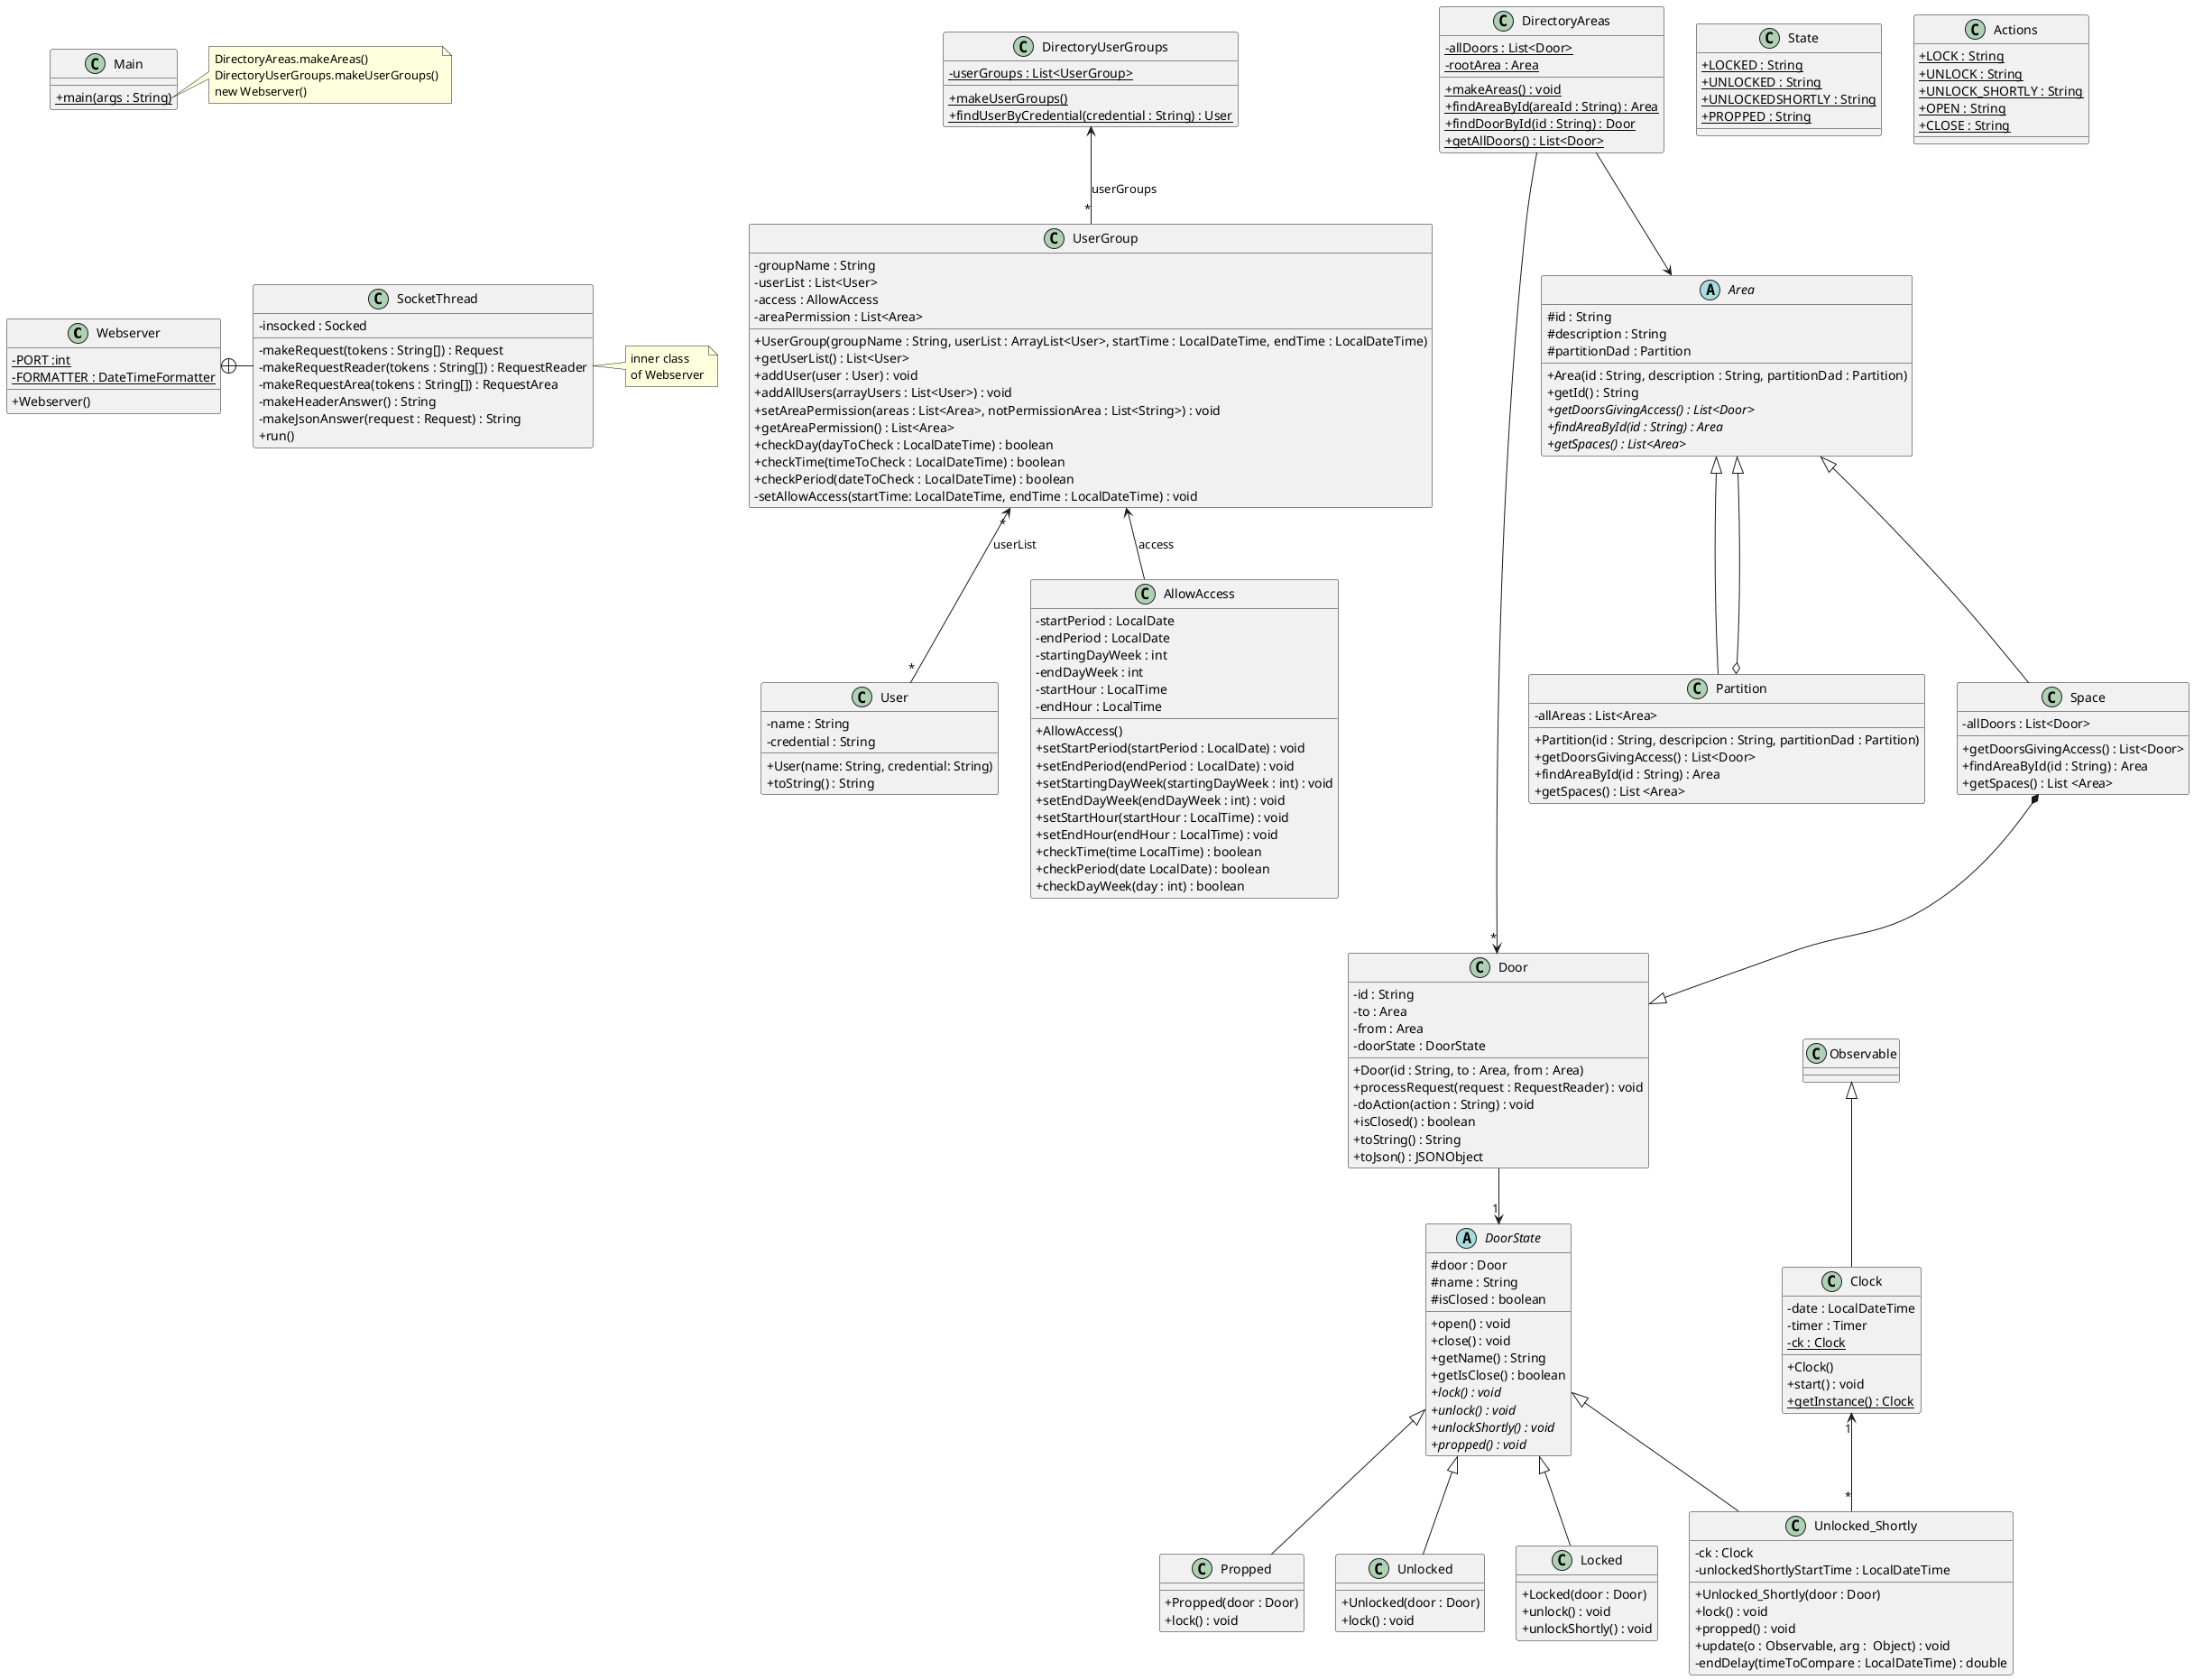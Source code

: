 @startuml
'https://plantuml.com/class-diagram
skinparam classAttributeIconSize 0

class Webserver {
    - {static} PORT :int
    - {static} FORMATTER : DateTimeFormatter
    + Webserver()
}

class SocketThread {
    - insocked : Socked
    - makeRequest(tokens : String[]) : Request
    - makeRequestReader(tokens : String[]) : RequestReader
    - makeRequestArea(tokens : String[]) : RequestArea
    - makeHeaderAnswer() : String
    - makeJsonAnswer(request : Request) : String
    + run()
}

note right of SocketThread
inner class
of Webserver
end note

class DirectoryUserGroups {
    - {static} userGroups : List<UserGroup>
    + {static} makeUserGroups()
    + {static} findUserByCredential(credential : String) : User
}

class UserGroup {
    - groupName : String
    - userList : List<User>
    - access : AllowAccess
    - areaPermission : List<Area>
    + UserGroup(groupName : String, userList : ArrayList<User>, startTime : LocalDateTime, endTime : LocalDateTime)
    + getUserList() : List<User>
    + addUser(user : User) : void
    + addAllUsers(arrayUsers : List<User>) : void
    + setAreaPermission(areas : List<Area>, notPermissionArea : List<String>) : void
    + getAreaPermission() : List<Area>
    + checkDay(dayToCheck : LocalDateTime) : boolean
    + checkTime(timeToCheck : LocalDateTime) : boolean
    + checkPeriod(dateToCheck : LocalDateTime) : boolean
    - setAllowAccess(startTime: LocalDateTime, endTime : LocalDateTime) : void
}

class DirectoryAreas {
    - {static} allDoors : List<Door>
    - {static} rootArea : Area
    + {static} makeAreas() : void
    + {static} findAreaById(areaId : String) : Area
    + {static} findDoorById(id : String) : Door
    + {static} getAllDoors() : List<Door>
}

class Door {
    - id : String
    - to : Area
    - from : Area
    - doorState : DoorState

    + Door(id : String, to : Area, from : Area)
    + processRequest(request : RequestReader) : void
    - doAction(action : String) : void
    + isClosed() : boolean
    + toString() : String
    + toJson() : JSONObject
}



class User {
    - name : String
    - credential : String
    + User(name: String, credential: String)
    + toString() : String
}


abstract class DoorState {
    # door : Door
    # name : String
    # isClosed : boolean
    + open() : void
    + close() : void
    + getName() : String
    + getIsClose() : boolean
    + {abstract} lock() : void
    + {abstract} unlock() : void
    + {abstract} unlockShortly() : void
    + {abstract} propped() : void
}

class Locked extends DoorState {
    + Locked(door : Door)
    + unlock() : void
    + unlockShortly() : void
}

class Unlocked extends DoorState {
    + Unlocked(door : Door)
    + lock() : void
}

class Unlocked_Shortly extends DoorState {
    - ck : Clock
    - unlockedShortlyStartTime : LocalDateTime
    + Unlocked_Shortly(door : Door)
    + lock() : void
    + propped() : void
    + update(o : Observable, arg :  Object) : void
    - endDelay(timeToCompare : LocalDateTime) : double
}

class Propped extends DoorState {
    + Propped(door : Door)
    + lock() : void
}

abstract class Area {
    # id : String
    # description : String
    # partitionDad : Partition
    + Area(id : String, description : String, partitionDad : Partition)
    + getId() : String
    + {abstract} getDoorsGivingAccess() : List<Door>
    + {abstract} findAreaById(id : String) : Area
    + {abstract} getSpaces() : List<Area>
}

class Partition extends Area {
    - allAreas : List<Area>
    + Partition(id : String, descripcion : String, partitionDad : Partition)
    + getDoorsGivingAccess() : List<Door>
    + findAreaById(id : String) : Area
    + getSpaces() : List <Area>
}

class Space extends Area {
    - allDoors : List<Door>
    + getDoorsGivingAccess() : List<Door>
    + findAreaById(id : String) : Area
    + getSpaces() : List <Area>
}

class AllowAccess {
    - startPeriod : LocalDate
    - endPeriod : LocalDate
    - startingDayWeek : int
    - endDayWeek : int
    - startHour : LocalTime
    - endHour : LocalTime
    + AllowAccess()
    + setStartPeriod(startPeriod : LocalDate) : void
    + setEndPeriod(endPeriod : LocalDate) : void
    + setStartingDayWeek(startingDayWeek : int) : void
    + setEndDayWeek(endDayWeek : int) : void
    + setStartHour(startHour : LocalTime) : void
    + setEndHour(endHour : LocalTime) : void
    + checkTime(time LocalTime) : boolean
    + checkPeriod(date LocalDate) : boolean
    + checkDayWeek(day : int) : boolean
}

class Clock extends Observable {
    - date : LocalDateTime
    - timer : Timer
    - {static} ck : Clock
    + Clock()
    + start() : void
    + {static} getInstance() : Clock
}

class State {
    + {static} LOCKED : String
    + {static} UNLOCKED : String
    + {static} UNLOCKEDSHORTLY : String
    + {static} PROPPED : String
}

class Actions {
    + {static} LOCK : String
    + {static} UNLOCK : String
    + {static} UNLOCK_SHORTLY : String
    + {static} OPEN : String
    + {static} CLOSE : String
}

class Main {
    + {static} main(args : String)
}

note right of Main::main
DirectoryAreas.makeAreas()
DirectoryUserGroups.makeUserGroups()
new Webserver()
end note

Webserver +-right- SocketThread
DirectoryUserGroups <-- "*" UserGroup : "userGroups"
UserGroup "*" <-- "*" User : "userList"
UserGroup <-- AllowAccess : "access"
DirectoryAreas --> Area
Space *--|> Door
Partition o--|> Area
DirectoryAreas --> "*" Door
Door --> "1" DoorState
Clock "1" <-- "*" Unlocked_Shortly


Main -[hidden]down- Webserver

@enduml

